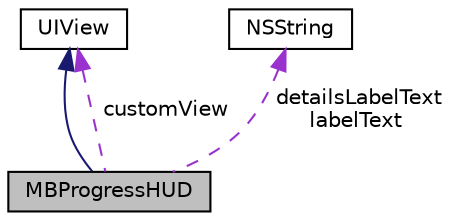 digraph G
{
  edge [fontname="Helvetica",fontsize="10",labelfontname="Helvetica",labelfontsize="10"];
  node [fontname="Helvetica",fontsize="10",shape=record];
  Node1 [label="MBProgressHUD",height=0.2,width=0.4,color="black", fillcolor="grey75", style="filled" fontcolor="black"];
  Node2 -> Node1 [dir="back",color="midnightblue",fontsize="10",style="solid",fontname="Helvetica"];
  Node2 [label="UIView",height=0.2,width=0.4,color="black", fillcolor="white", style="filled",URL="$class_u_i_view.html"];
  Node2 -> Node1 [dir="back",color="darkorchid3",fontsize="10",style="dashed",label=" customView" ,fontname="Helvetica"];
  Node3 -> Node1 [dir="back",color="darkorchid3",fontsize="10",style="dashed",label=" detailsLabelText\nlabelText" ,fontname="Helvetica"];
  Node3 [label="NSString",height=0.2,width=0.4,color="black", fillcolor="white", style="filled",URL="$class_n_s_string.html"];
}

